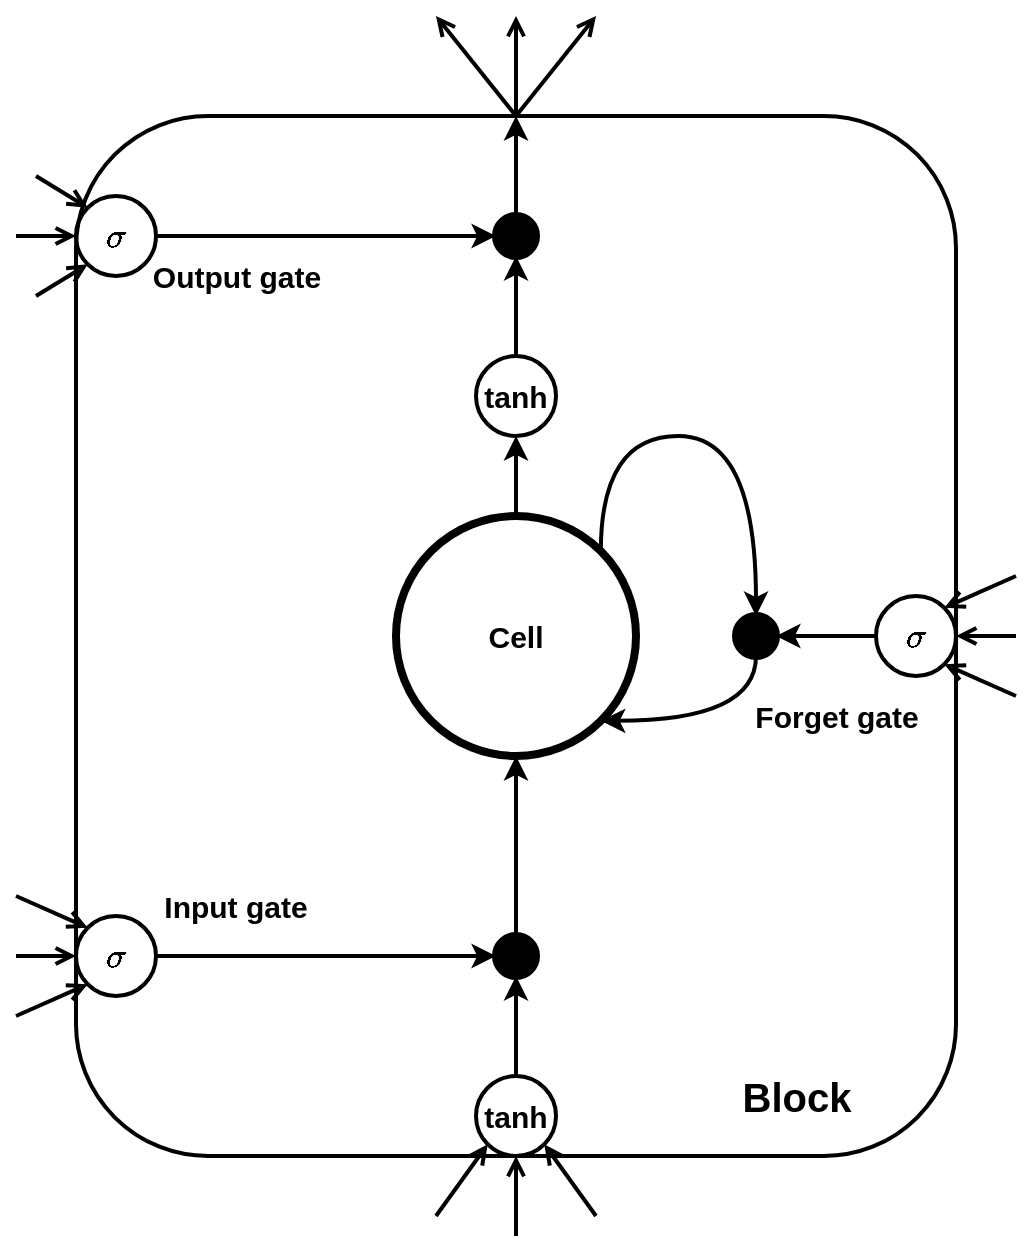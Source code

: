 <mxfile version="17.1.3" type="github">
  <diagram id="NPQNEvUZd93E6L1WkFEV" name="Page-1">
    <mxGraphModel dx="870" dy="547" grid="1" gridSize="10" guides="1" tooltips="1" connect="1" arrows="1" fold="1" page="1" pageScale="1" pageWidth="827" pageHeight="1169" math="1" shadow="0">
      <root>
        <mxCell id="0" />
        <mxCell id="1" parent="0" />
        <mxCell id="hfaoqGvCwaQ-2JbTVN7c-45" style="edgeStyle=none;rounded=0;orthogonalLoop=1;jettySize=auto;html=1;exitX=0.5;exitY=0;exitDx=0;exitDy=0;fontSize=15;startArrow=none;startFill=0;endArrow=open;endFill=0;strokeWidth=2;" edge="1" parent="1" source="hfaoqGvCwaQ-2JbTVN7c-1">
          <mxGeometry relative="1" as="geometry">
            <mxPoint x="340" y="30" as="targetPoint" />
          </mxGeometry>
        </mxCell>
        <mxCell id="hfaoqGvCwaQ-2JbTVN7c-46" style="edgeStyle=none;rounded=0;orthogonalLoop=1;jettySize=auto;html=1;exitX=0.5;exitY=0;exitDx=0;exitDy=0;fontSize=15;startArrow=none;startFill=0;endArrow=open;endFill=0;strokeWidth=2;" edge="1" parent="1" source="hfaoqGvCwaQ-2JbTVN7c-1">
          <mxGeometry relative="1" as="geometry">
            <mxPoint x="380" y="30" as="targetPoint" />
          </mxGeometry>
        </mxCell>
        <mxCell id="hfaoqGvCwaQ-2JbTVN7c-47" style="edgeStyle=none;rounded=0;orthogonalLoop=1;jettySize=auto;html=1;exitX=0.5;exitY=0;exitDx=0;exitDy=0;fontSize=15;startArrow=none;startFill=0;endArrow=open;endFill=0;strokeWidth=2;" edge="1" parent="1" source="hfaoqGvCwaQ-2JbTVN7c-1">
          <mxGeometry relative="1" as="geometry">
            <mxPoint x="420" y="30" as="targetPoint" />
          </mxGeometry>
        </mxCell>
        <mxCell id="hfaoqGvCwaQ-2JbTVN7c-1" value="" style="rounded=1;whiteSpace=wrap;html=1;fillColor=none;strokeWidth=2;" vertex="1" parent="1">
          <mxGeometry x="160" y="80" width="440" height="520" as="geometry" />
        </mxCell>
        <mxCell id="hfaoqGvCwaQ-2JbTVN7c-17" style="edgeStyle=orthogonalEdgeStyle;curved=1;rounded=0;orthogonalLoop=1;jettySize=auto;html=1;exitX=1;exitY=0;exitDx=0;exitDy=0;entryX=0.5;entryY=0;entryDx=0;entryDy=0;strokeWidth=2;fontStyle=1;fontSize=15;" edge="1" parent="1" source="hfaoqGvCwaQ-2JbTVN7c-2" target="hfaoqGvCwaQ-2JbTVN7c-12">
          <mxGeometry relative="1" as="geometry">
            <Array as="points">
              <mxPoint x="422" y="240" />
              <mxPoint x="500" y="240" />
            </Array>
          </mxGeometry>
        </mxCell>
        <mxCell id="hfaoqGvCwaQ-2JbTVN7c-20" style="edgeStyle=orthogonalEdgeStyle;curved=1;rounded=0;orthogonalLoop=1;jettySize=auto;html=1;exitX=0.5;exitY=0;exitDx=0;exitDy=0;entryX=0.5;entryY=1;entryDx=0;entryDy=0;strokeWidth=2;fontStyle=1;fontSize=15;" edge="1" parent="1" source="hfaoqGvCwaQ-2JbTVN7c-2" target="hfaoqGvCwaQ-2JbTVN7c-7">
          <mxGeometry relative="1" as="geometry" />
        </mxCell>
        <mxCell id="hfaoqGvCwaQ-2JbTVN7c-2" value="Cell" style="ellipse;whiteSpace=wrap;html=1;aspect=fixed;fillColor=none;strokeWidth=4;fontStyle=1;fontSize=15;" vertex="1" parent="1">
          <mxGeometry x="320" y="280" width="120" height="120" as="geometry" />
        </mxCell>
        <mxCell id="hfaoqGvCwaQ-2JbTVN7c-9" style="edgeStyle=orthogonalEdgeStyle;rounded=0;orthogonalLoop=1;jettySize=auto;html=1;exitX=0.5;exitY=0;exitDx=0;exitDy=0;entryX=0.5;entryY=1;entryDx=0;entryDy=0;strokeWidth=2;fontStyle=1;fontSize=15;" edge="1" parent="1" source="hfaoqGvCwaQ-2JbTVN7c-3" target="hfaoqGvCwaQ-2JbTVN7c-8">
          <mxGeometry relative="1" as="geometry" />
        </mxCell>
        <mxCell id="hfaoqGvCwaQ-2JbTVN7c-33" style="edgeStyle=none;rounded=0;orthogonalLoop=1;jettySize=auto;html=1;exitX=0.5;exitY=1;exitDx=0;exitDy=0;startArrow=open;startFill=0;endArrow=none;endFill=0;strokeWidth=2;fontStyle=1;fontSize=15;" edge="1" parent="1" source="hfaoqGvCwaQ-2JbTVN7c-3">
          <mxGeometry relative="1" as="geometry">
            <mxPoint x="380" y="640" as="targetPoint" />
          </mxGeometry>
        </mxCell>
        <mxCell id="hfaoqGvCwaQ-2JbTVN7c-34" style="edgeStyle=none;rounded=0;orthogonalLoop=1;jettySize=auto;html=1;exitX=0;exitY=1;exitDx=0;exitDy=0;startArrow=open;startFill=0;endArrow=none;endFill=0;strokeWidth=2;fontStyle=1;fontSize=15;" edge="1" parent="1" source="hfaoqGvCwaQ-2JbTVN7c-3">
          <mxGeometry relative="1" as="geometry">
            <mxPoint x="340" y="630" as="targetPoint" />
          </mxGeometry>
        </mxCell>
        <mxCell id="hfaoqGvCwaQ-2JbTVN7c-35" style="edgeStyle=none;rounded=0;orthogonalLoop=1;jettySize=auto;html=1;exitX=1;exitY=1;exitDx=0;exitDy=0;startArrow=open;startFill=0;endArrow=none;endFill=0;strokeWidth=2;fontStyle=1;fontSize=15;" edge="1" parent="1" source="hfaoqGvCwaQ-2JbTVN7c-3">
          <mxGeometry relative="1" as="geometry">
            <mxPoint x="420" y="630" as="targetPoint" />
          </mxGeometry>
        </mxCell>
        <mxCell id="hfaoqGvCwaQ-2JbTVN7c-3" value="tanh" style="ellipse;whiteSpace=wrap;html=1;aspect=fixed;fillColor=none;strokeWidth=2;fontStyle=1;fontSize=15;" vertex="1" parent="1">
          <mxGeometry x="360" y="560" width="40" height="40" as="geometry" />
        </mxCell>
        <mxCell id="hfaoqGvCwaQ-2JbTVN7c-19" style="edgeStyle=orthogonalEdgeStyle;curved=1;rounded=0;orthogonalLoop=1;jettySize=auto;html=1;exitX=0;exitY=0.5;exitDx=0;exitDy=0;entryX=1;entryY=0.5;entryDx=0;entryDy=0;strokeWidth=2;fontStyle=1;fontSize=15;" edge="1" parent="1" source="hfaoqGvCwaQ-2JbTVN7c-4" target="hfaoqGvCwaQ-2JbTVN7c-12">
          <mxGeometry relative="1" as="geometry" />
        </mxCell>
        <mxCell id="hfaoqGvCwaQ-2JbTVN7c-36" style="edgeStyle=none;rounded=0;orthogonalLoop=1;jettySize=auto;html=1;exitX=1;exitY=0;exitDx=0;exitDy=0;startArrow=open;startFill=0;endArrow=none;endFill=0;strokeWidth=2;fontStyle=1;fontSize=15;" edge="1" parent="1" source="hfaoqGvCwaQ-2JbTVN7c-4">
          <mxGeometry relative="1" as="geometry">
            <mxPoint x="630" y="310" as="targetPoint" />
          </mxGeometry>
        </mxCell>
        <mxCell id="hfaoqGvCwaQ-2JbTVN7c-37" style="edgeStyle=none;rounded=0;orthogonalLoop=1;jettySize=auto;html=1;exitX=1;exitY=0.5;exitDx=0;exitDy=0;startArrow=open;startFill=0;endArrow=none;endFill=0;strokeWidth=2;fontStyle=1;fontSize=15;" edge="1" parent="1" source="hfaoqGvCwaQ-2JbTVN7c-4">
          <mxGeometry relative="1" as="geometry">
            <mxPoint x="630" y="340" as="targetPoint" />
          </mxGeometry>
        </mxCell>
        <mxCell id="hfaoqGvCwaQ-2JbTVN7c-38" style="edgeStyle=none;rounded=0;orthogonalLoop=1;jettySize=auto;html=1;exitX=1;exitY=1;exitDx=0;exitDy=0;startArrow=open;startFill=0;endArrow=none;endFill=0;strokeWidth=2;fontStyle=1;fontSize=15;" edge="1" parent="1" source="hfaoqGvCwaQ-2JbTVN7c-4">
          <mxGeometry relative="1" as="geometry">
            <mxPoint x="630" y="370" as="targetPoint" />
          </mxGeometry>
        </mxCell>
        <mxCell id="hfaoqGvCwaQ-2JbTVN7c-4" value="&#xa;&#xa;&lt;span style=&quot;color: rgb(0, 0, 0); font-family: helvetica; font-size: 15px; font-style: normal; letter-spacing: normal; text-align: center; text-indent: 0px; text-transform: none; word-spacing: 0px; background-color: rgb(248, 249, 250); display: inline; float: none;&quot;&gt;$$\sigma$$&lt;/span&gt;&#xa;&#xa;" style="ellipse;whiteSpace=wrap;html=1;aspect=fixed;fillColor=none;strokeWidth=2;fontStyle=1;fontSize=15;" vertex="1" parent="1">
          <mxGeometry x="560" y="320" width="40" height="40" as="geometry" />
        </mxCell>
        <mxCell id="hfaoqGvCwaQ-2JbTVN7c-11" style="edgeStyle=orthogonalEdgeStyle;rounded=0;orthogonalLoop=1;jettySize=auto;html=1;exitX=1;exitY=0.5;exitDx=0;exitDy=0;entryX=0;entryY=0.5;entryDx=0;entryDy=0;strokeWidth=2;fontStyle=1;fontSize=15;" edge="1" parent="1" source="hfaoqGvCwaQ-2JbTVN7c-5" target="hfaoqGvCwaQ-2JbTVN7c-8">
          <mxGeometry relative="1" as="geometry" />
        </mxCell>
        <mxCell id="hfaoqGvCwaQ-2JbTVN7c-39" style="edgeStyle=none;rounded=0;orthogonalLoop=1;jettySize=auto;html=1;exitX=0;exitY=0.5;exitDx=0;exitDy=0;startArrow=open;startFill=0;endArrow=none;endFill=0;strokeWidth=2;fontStyle=1;fontSize=15;" edge="1" parent="1" source="hfaoqGvCwaQ-2JbTVN7c-5">
          <mxGeometry relative="1" as="geometry">
            <mxPoint x="130" y="500" as="targetPoint" />
          </mxGeometry>
        </mxCell>
        <mxCell id="hfaoqGvCwaQ-2JbTVN7c-40" style="edgeStyle=none;rounded=0;orthogonalLoop=1;jettySize=auto;html=1;exitX=0;exitY=0;exitDx=0;exitDy=0;startArrow=open;startFill=0;endArrow=none;endFill=0;strokeWidth=2;fontStyle=1;fontSize=15;" edge="1" parent="1" source="hfaoqGvCwaQ-2JbTVN7c-5">
          <mxGeometry relative="1" as="geometry">
            <mxPoint x="130" y="470" as="targetPoint" />
          </mxGeometry>
        </mxCell>
        <mxCell id="hfaoqGvCwaQ-2JbTVN7c-41" style="edgeStyle=none;rounded=0;orthogonalLoop=1;jettySize=auto;html=1;exitX=0;exitY=1;exitDx=0;exitDy=0;startArrow=open;startFill=0;endArrow=none;endFill=0;strokeWidth=2;fontStyle=1;fontSize=15;" edge="1" parent="1" source="hfaoqGvCwaQ-2JbTVN7c-5">
          <mxGeometry relative="1" as="geometry">
            <mxPoint x="130" y="530" as="targetPoint" />
          </mxGeometry>
        </mxCell>
        <mxCell id="hfaoqGvCwaQ-2JbTVN7c-5" value="$$\sigma$$" style="ellipse;whiteSpace=wrap;html=1;aspect=fixed;fillColor=none;strokeWidth=2;fontStyle=1;fontSize=15;" vertex="1" parent="1">
          <mxGeometry x="160" y="480" width="40" height="40" as="geometry" />
        </mxCell>
        <mxCell id="hfaoqGvCwaQ-2JbTVN7c-23" style="edgeStyle=orthogonalEdgeStyle;curved=1;rounded=0;orthogonalLoop=1;jettySize=auto;html=1;exitX=0.5;exitY=0;exitDx=0;exitDy=0;entryX=0.5;entryY=1;entryDx=0;entryDy=0;strokeWidth=2;fontStyle=1;fontSize=15;" edge="1" parent="1" source="hfaoqGvCwaQ-2JbTVN7c-7" target="hfaoqGvCwaQ-2JbTVN7c-21">
          <mxGeometry relative="1" as="geometry" />
        </mxCell>
        <mxCell id="hfaoqGvCwaQ-2JbTVN7c-7" value="tanh" style="ellipse;whiteSpace=wrap;html=1;aspect=fixed;fillColor=none;strokeWidth=2;fontStyle=1;fontSize=15;" vertex="1" parent="1">
          <mxGeometry x="360" y="200" width="40" height="40" as="geometry" />
        </mxCell>
        <mxCell id="hfaoqGvCwaQ-2JbTVN7c-10" style="edgeStyle=orthogonalEdgeStyle;rounded=0;orthogonalLoop=1;jettySize=auto;html=1;exitX=0.5;exitY=0;exitDx=0;exitDy=0;entryX=0.5;entryY=1;entryDx=0;entryDy=0;strokeWidth=2;fontStyle=1;fontSize=15;" edge="1" parent="1" source="hfaoqGvCwaQ-2JbTVN7c-8" target="hfaoqGvCwaQ-2JbTVN7c-2">
          <mxGeometry relative="1" as="geometry" />
        </mxCell>
        <mxCell id="hfaoqGvCwaQ-2JbTVN7c-8" value="" style="ellipse;whiteSpace=wrap;html=1;aspect=fixed;strokeWidth=4;fillColor=#000000;fontStyle=1;fontSize=15;" vertex="1" parent="1">
          <mxGeometry x="370" y="490" width="20" height="20" as="geometry" />
        </mxCell>
        <mxCell id="hfaoqGvCwaQ-2JbTVN7c-18" style="edgeStyle=orthogonalEdgeStyle;curved=1;rounded=0;orthogonalLoop=1;jettySize=auto;html=1;exitX=0.5;exitY=1;exitDx=0;exitDy=0;entryX=1;entryY=1;entryDx=0;entryDy=0;strokeWidth=2;fontStyle=1;fontSize=15;" edge="1" parent="1" source="hfaoqGvCwaQ-2JbTVN7c-12" target="hfaoqGvCwaQ-2JbTVN7c-2">
          <mxGeometry relative="1" as="geometry" />
        </mxCell>
        <mxCell id="hfaoqGvCwaQ-2JbTVN7c-12" value="" style="ellipse;whiteSpace=wrap;html=1;aspect=fixed;strokeWidth=4;fillColor=#000000;fontStyle=1;fontSize=15;" vertex="1" parent="1">
          <mxGeometry x="490" y="330" width="20" height="20" as="geometry" />
        </mxCell>
        <mxCell id="hfaoqGvCwaQ-2JbTVN7c-26" style="rounded=0;orthogonalLoop=1;jettySize=auto;html=1;exitX=0.5;exitY=0;exitDx=0;exitDy=0;entryX=0.5;entryY=0;entryDx=0;entryDy=0;strokeWidth=2;" edge="1" parent="1" source="hfaoqGvCwaQ-2JbTVN7c-21" target="hfaoqGvCwaQ-2JbTVN7c-1">
          <mxGeometry relative="1" as="geometry" />
        </mxCell>
        <mxCell id="hfaoqGvCwaQ-2JbTVN7c-21" value="" style="ellipse;whiteSpace=wrap;html=1;aspect=fixed;strokeWidth=4;fillColor=#000000;fontStyle=1;fontSize=15;" vertex="1" parent="1">
          <mxGeometry x="370" y="130" width="20" height="20" as="geometry" />
        </mxCell>
        <mxCell id="hfaoqGvCwaQ-2JbTVN7c-27" style="edgeStyle=none;rounded=0;orthogonalLoop=1;jettySize=auto;html=1;exitX=1;exitY=0.5;exitDx=0;exitDy=0;entryX=0;entryY=0.5;entryDx=0;entryDy=0;strokeWidth=2;fontStyle=1;fontSize=15;" edge="1" parent="1" source="hfaoqGvCwaQ-2JbTVN7c-25" target="hfaoqGvCwaQ-2JbTVN7c-21">
          <mxGeometry relative="1" as="geometry" />
        </mxCell>
        <mxCell id="hfaoqGvCwaQ-2JbTVN7c-42" style="edgeStyle=none;rounded=0;orthogonalLoop=1;jettySize=auto;html=1;exitX=0;exitY=0;exitDx=0;exitDy=0;startArrow=open;startFill=0;endArrow=none;endFill=0;strokeWidth=2;fontStyle=1;fontSize=15;" edge="1" parent="1" source="hfaoqGvCwaQ-2JbTVN7c-25">
          <mxGeometry relative="1" as="geometry">
            <mxPoint x="140" y="110" as="targetPoint" />
          </mxGeometry>
        </mxCell>
        <mxCell id="hfaoqGvCwaQ-2JbTVN7c-43" style="edgeStyle=none;rounded=0;orthogonalLoop=1;jettySize=auto;html=1;exitX=0;exitY=0.5;exitDx=0;exitDy=0;startArrow=open;startFill=0;endArrow=none;endFill=0;strokeWidth=2;fontStyle=1;fontSize=15;" edge="1" parent="1" source="hfaoqGvCwaQ-2JbTVN7c-25">
          <mxGeometry relative="1" as="geometry">
            <mxPoint x="130" y="140" as="targetPoint" />
          </mxGeometry>
        </mxCell>
        <mxCell id="hfaoqGvCwaQ-2JbTVN7c-44" style="edgeStyle=none;rounded=0;orthogonalLoop=1;jettySize=auto;html=1;exitX=0;exitY=1;exitDx=0;exitDy=0;startArrow=open;startFill=0;endArrow=none;endFill=0;strokeWidth=2;fontStyle=1;fontSize=15;" edge="1" parent="1" source="hfaoqGvCwaQ-2JbTVN7c-25">
          <mxGeometry relative="1" as="geometry">
            <mxPoint x="140" y="170" as="targetPoint" />
          </mxGeometry>
        </mxCell>
        <mxCell id="hfaoqGvCwaQ-2JbTVN7c-25" value="$$\sigma$$" style="ellipse;whiteSpace=wrap;html=1;aspect=fixed;fillColor=none;strokeWidth=2;fontStyle=1;fontSize=15;" vertex="1" parent="1">
          <mxGeometry x="160" y="120" width="40" height="40" as="geometry" />
        </mxCell>
        <mxCell id="hfaoqGvCwaQ-2JbTVN7c-28" value="Input gate" style="text;html=1;strokeColor=none;fillColor=none;align=center;verticalAlign=middle;whiteSpace=wrap;rounded=0;fontStyle=1;fontSize=15;" vertex="1" parent="1">
          <mxGeometry x="200" y="460" width="80" height="30" as="geometry" />
        </mxCell>
        <mxCell id="hfaoqGvCwaQ-2JbTVN7c-30" value="Forget gate" style="text;html=1;align=center;verticalAlign=middle;resizable=0;points=[];autosize=1;strokeColor=none;fillColor=none;fontStyle=1;fontSize=15;" vertex="1" parent="1">
          <mxGeometry x="490" y="370" width="100" height="20" as="geometry" />
        </mxCell>
        <mxCell id="hfaoqGvCwaQ-2JbTVN7c-31" value="Output gate" style="text;html=1;align=center;verticalAlign=middle;resizable=0;points=[];autosize=1;strokeColor=none;fillColor=none;fontStyle=1;fontSize=15;" vertex="1" parent="1">
          <mxGeometry x="190" y="150" width="100" height="20" as="geometry" />
        </mxCell>
        <mxCell id="hfaoqGvCwaQ-2JbTVN7c-48" value="Block" style="text;html=1;align=center;verticalAlign=middle;resizable=0;points=[];autosize=1;strokeColor=none;fillColor=none;fontSize=20;fontStyle=1" vertex="1" parent="1">
          <mxGeometry x="485" y="555" width="70" height="30" as="geometry" />
        </mxCell>
      </root>
    </mxGraphModel>
  </diagram>
</mxfile>
